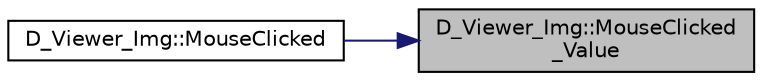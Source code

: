 digraph "D_Viewer_Img::MouseClicked_Value"
{
 // LATEX_PDF_SIZE
  edge [fontname="Helvetica",fontsize="10",labelfontname="Helvetica",labelfontsize="10"];
  node [fontname="Helvetica",fontsize="10",shape=record];
  rankdir="RL";
  Node1 [label="D_Viewer_Img::MouseClicked\l_Value",height=0.2,width=0.4,color="black", fillcolor="grey75", style="filled", fontcolor="black",tooltip=" "];
  Node1 -> Node2 [dir="back",color="midnightblue",fontsize="10",style="solid",fontname="Helvetica"];
  Node2 [label="D_Viewer_Img::MouseClicked",height=0.2,width=0.4,color="black", fillcolor="white", style="filled",URL="$class_d___viewer___img.html#ad389a7e78d28edf119fdeeef50492cf5",tooltip=" "];
}
